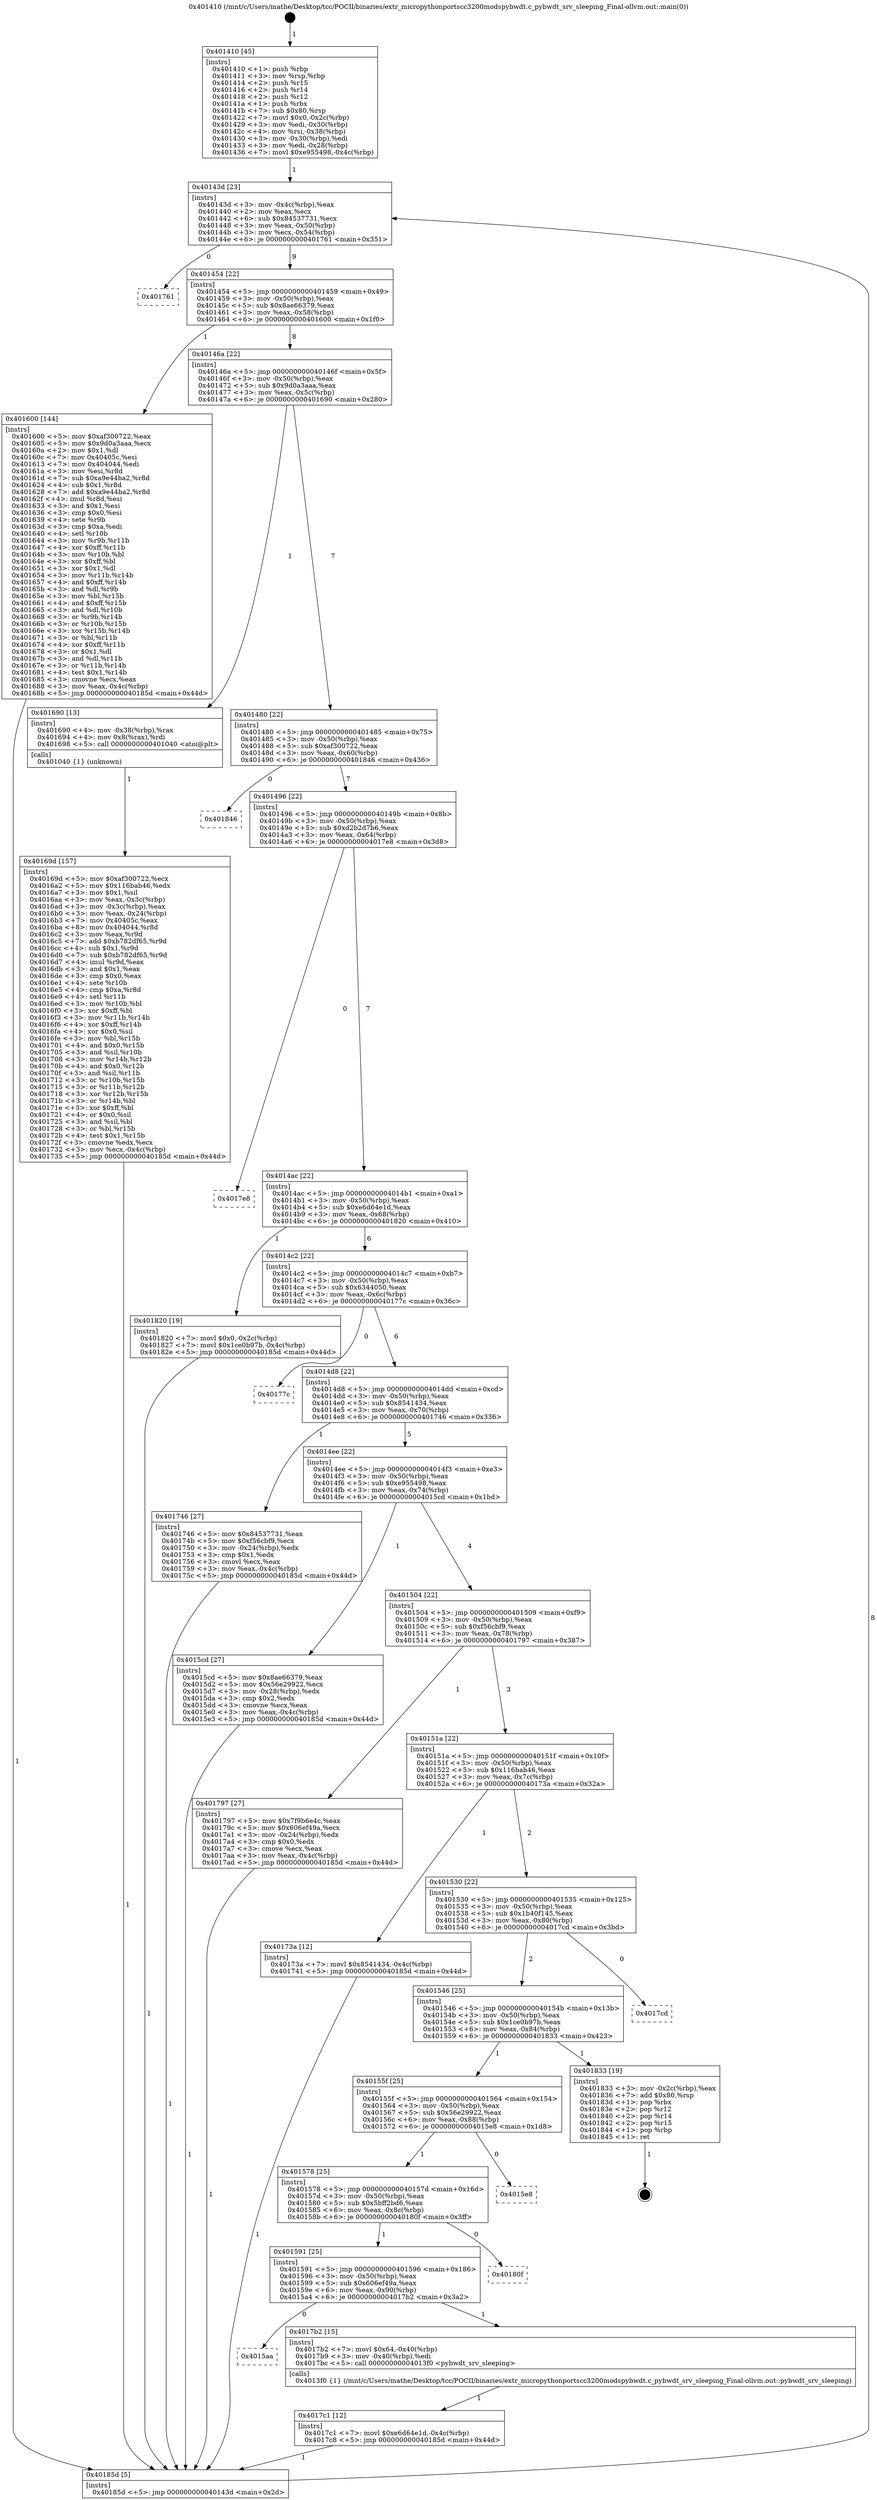 digraph "0x401410" {
  label = "0x401410 (/mnt/c/Users/mathe/Desktop/tcc/POCII/binaries/extr_micropythonportscc3200modspybwdt.c_pybwdt_srv_sleeping_Final-ollvm.out::main(0))"
  labelloc = "t"
  node[shape=record]

  Entry [label="",width=0.3,height=0.3,shape=circle,fillcolor=black,style=filled]
  "0x40143d" [label="{
     0x40143d [23]\l
     | [instrs]\l
     &nbsp;&nbsp;0x40143d \<+3\>: mov -0x4c(%rbp),%eax\l
     &nbsp;&nbsp;0x401440 \<+2\>: mov %eax,%ecx\l
     &nbsp;&nbsp;0x401442 \<+6\>: sub $0x84537731,%ecx\l
     &nbsp;&nbsp;0x401448 \<+3\>: mov %eax,-0x50(%rbp)\l
     &nbsp;&nbsp;0x40144b \<+3\>: mov %ecx,-0x54(%rbp)\l
     &nbsp;&nbsp;0x40144e \<+6\>: je 0000000000401761 \<main+0x351\>\l
  }"]
  "0x401761" [label="{
     0x401761\l
  }", style=dashed]
  "0x401454" [label="{
     0x401454 [22]\l
     | [instrs]\l
     &nbsp;&nbsp;0x401454 \<+5\>: jmp 0000000000401459 \<main+0x49\>\l
     &nbsp;&nbsp;0x401459 \<+3\>: mov -0x50(%rbp),%eax\l
     &nbsp;&nbsp;0x40145c \<+5\>: sub $0x8ae66379,%eax\l
     &nbsp;&nbsp;0x401461 \<+3\>: mov %eax,-0x58(%rbp)\l
     &nbsp;&nbsp;0x401464 \<+6\>: je 0000000000401600 \<main+0x1f0\>\l
  }"]
  Exit [label="",width=0.3,height=0.3,shape=circle,fillcolor=black,style=filled,peripheries=2]
  "0x401600" [label="{
     0x401600 [144]\l
     | [instrs]\l
     &nbsp;&nbsp;0x401600 \<+5\>: mov $0xaf300722,%eax\l
     &nbsp;&nbsp;0x401605 \<+5\>: mov $0x9d0a3aaa,%ecx\l
     &nbsp;&nbsp;0x40160a \<+2\>: mov $0x1,%dl\l
     &nbsp;&nbsp;0x40160c \<+7\>: mov 0x40405c,%esi\l
     &nbsp;&nbsp;0x401613 \<+7\>: mov 0x404044,%edi\l
     &nbsp;&nbsp;0x40161a \<+3\>: mov %esi,%r8d\l
     &nbsp;&nbsp;0x40161d \<+7\>: sub $0xa9e44ba2,%r8d\l
     &nbsp;&nbsp;0x401624 \<+4\>: sub $0x1,%r8d\l
     &nbsp;&nbsp;0x401628 \<+7\>: add $0xa9e44ba2,%r8d\l
     &nbsp;&nbsp;0x40162f \<+4\>: imul %r8d,%esi\l
     &nbsp;&nbsp;0x401633 \<+3\>: and $0x1,%esi\l
     &nbsp;&nbsp;0x401636 \<+3\>: cmp $0x0,%esi\l
     &nbsp;&nbsp;0x401639 \<+4\>: sete %r9b\l
     &nbsp;&nbsp;0x40163d \<+3\>: cmp $0xa,%edi\l
     &nbsp;&nbsp;0x401640 \<+4\>: setl %r10b\l
     &nbsp;&nbsp;0x401644 \<+3\>: mov %r9b,%r11b\l
     &nbsp;&nbsp;0x401647 \<+4\>: xor $0xff,%r11b\l
     &nbsp;&nbsp;0x40164b \<+3\>: mov %r10b,%bl\l
     &nbsp;&nbsp;0x40164e \<+3\>: xor $0xff,%bl\l
     &nbsp;&nbsp;0x401651 \<+3\>: xor $0x1,%dl\l
     &nbsp;&nbsp;0x401654 \<+3\>: mov %r11b,%r14b\l
     &nbsp;&nbsp;0x401657 \<+4\>: and $0xff,%r14b\l
     &nbsp;&nbsp;0x40165b \<+3\>: and %dl,%r9b\l
     &nbsp;&nbsp;0x40165e \<+3\>: mov %bl,%r15b\l
     &nbsp;&nbsp;0x401661 \<+4\>: and $0xff,%r15b\l
     &nbsp;&nbsp;0x401665 \<+3\>: and %dl,%r10b\l
     &nbsp;&nbsp;0x401668 \<+3\>: or %r9b,%r14b\l
     &nbsp;&nbsp;0x40166b \<+3\>: or %r10b,%r15b\l
     &nbsp;&nbsp;0x40166e \<+3\>: xor %r15b,%r14b\l
     &nbsp;&nbsp;0x401671 \<+3\>: or %bl,%r11b\l
     &nbsp;&nbsp;0x401674 \<+4\>: xor $0xff,%r11b\l
     &nbsp;&nbsp;0x401678 \<+3\>: or $0x1,%dl\l
     &nbsp;&nbsp;0x40167b \<+3\>: and %dl,%r11b\l
     &nbsp;&nbsp;0x40167e \<+3\>: or %r11b,%r14b\l
     &nbsp;&nbsp;0x401681 \<+4\>: test $0x1,%r14b\l
     &nbsp;&nbsp;0x401685 \<+3\>: cmovne %ecx,%eax\l
     &nbsp;&nbsp;0x401688 \<+3\>: mov %eax,-0x4c(%rbp)\l
     &nbsp;&nbsp;0x40168b \<+5\>: jmp 000000000040185d \<main+0x44d\>\l
  }"]
  "0x40146a" [label="{
     0x40146a [22]\l
     | [instrs]\l
     &nbsp;&nbsp;0x40146a \<+5\>: jmp 000000000040146f \<main+0x5f\>\l
     &nbsp;&nbsp;0x40146f \<+3\>: mov -0x50(%rbp),%eax\l
     &nbsp;&nbsp;0x401472 \<+5\>: sub $0x9d0a3aaa,%eax\l
     &nbsp;&nbsp;0x401477 \<+3\>: mov %eax,-0x5c(%rbp)\l
     &nbsp;&nbsp;0x40147a \<+6\>: je 0000000000401690 \<main+0x280\>\l
  }"]
  "0x4017c1" [label="{
     0x4017c1 [12]\l
     | [instrs]\l
     &nbsp;&nbsp;0x4017c1 \<+7\>: movl $0xe6d64e1d,-0x4c(%rbp)\l
     &nbsp;&nbsp;0x4017c8 \<+5\>: jmp 000000000040185d \<main+0x44d\>\l
  }"]
  "0x401690" [label="{
     0x401690 [13]\l
     | [instrs]\l
     &nbsp;&nbsp;0x401690 \<+4\>: mov -0x38(%rbp),%rax\l
     &nbsp;&nbsp;0x401694 \<+4\>: mov 0x8(%rax),%rdi\l
     &nbsp;&nbsp;0x401698 \<+5\>: call 0000000000401040 \<atoi@plt\>\l
     | [calls]\l
     &nbsp;&nbsp;0x401040 \{1\} (unknown)\l
  }"]
  "0x401480" [label="{
     0x401480 [22]\l
     | [instrs]\l
     &nbsp;&nbsp;0x401480 \<+5\>: jmp 0000000000401485 \<main+0x75\>\l
     &nbsp;&nbsp;0x401485 \<+3\>: mov -0x50(%rbp),%eax\l
     &nbsp;&nbsp;0x401488 \<+5\>: sub $0xaf300722,%eax\l
     &nbsp;&nbsp;0x40148d \<+3\>: mov %eax,-0x60(%rbp)\l
     &nbsp;&nbsp;0x401490 \<+6\>: je 0000000000401846 \<main+0x436\>\l
  }"]
  "0x4015aa" [label="{
     0x4015aa\l
  }", style=dashed]
  "0x401846" [label="{
     0x401846\l
  }", style=dashed]
  "0x401496" [label="{
     0x401496 [22]\l
     | [instrs]\l
     &nbsp;&nbsp;0x401496 \<+5\>: jmp 000000000040149b \<main+0x8b\>\l
     &nbsp;&nbsp;0x40149b \<+3\>: mov -0x50(%rbp),%eax\l
     &nbsp;&nbsp;0x40149e \<+5\>: sub $0xd2b2d7b6,%eax\l
     &nbsp;&nbsp;0x4014a3 \<+3\>: mov %eax,-0x64(%rbp)\l
     &nbsp;&nbsp;0x4014a6 \<+6\>: je 00000000004017e8 \<main+0x3d8\>\l
  }"]
  "0x4017b2" [label="{
     0x4017b2 [15]\l
     | [instrs]\l
     &nbsp;&nbsp;0x4017b2 \<+7\>: movl $0x64,-0x40(%rbp)\l
     &nbsp;&nbsp;0x4017b9 \<+3\>: mov -0x40(%rbp),%edi\l
     &nbsp;&nbsp;0x4017bc \<+5\>: call 00000000004013f0 \<pybwdt_srv_sleeping\>\l
     | [calls]\l
     &nbsp;&nbsp;0x4013f0 \{1\} (/mnt/c/Users/mathe/Desktop/tcc/POCII/binaries/extr_micropythonportscc3200modspybwdt.c_pybwdt_srv_sleeping_Final-ollvm.out::pybwdt_srv_sleeping)\l
  }"]
  "0x4017e8" [label="{
     0x4017e8\l
  }", style=dashed]
  "0x4014ac" [label="{
     0x4014ac [22]\l
     | [instrs]\l
     &nbsp;&nbsp;0x4014ac \<+5\>: jmp 00000000004014b1 \<main+0xa1\>\l
     &nbsp;&nbsp;0x4014b1 \<+3\>: mov -0x50(%rbp),%eax\l
     &nbsp;&nbsp;0x4014b4 \<+5\>: sub $0xe6d64e1d,%eax\l
     &nbsp;&nbsp;0x4014b9 \<+3\>: mov %eax,-0x68(%rbp)\l
     &nbsp;&nbsp;0x4014bc \<+6\>: je 0000000000401820 \<main+0x410\>\l
  }"]
  "0x401591" [label="{
     0x401591 [25]\l
     | [instrs]\l
     &nbsp;&nbsp;0x401591 \<+5\>: jmp 0000000000401596 \<main+0x186\>\l
     &nbsp;&nbsp;0x401596 \<+3\>: mov -0x50(%rbp),%eax\l
     &nbsp;&nbsp;0x401599 \<+5\>: sub $0x606ef49a,%eax\l
     &nbsp;&nbsp;0x40159e \<+6\>: mov %eax,-0x90(%rbp)\l
     &nbsp;&nbsp;0x4015a4 \<+6\>: je 00000000004017b2 \<main+0x3a2\>\l
  }"]
  "0x401820" [label="{
     0x401820 [19]\l
     | [instrs]\l
     &nbsp;&nbsp;0x401820 \<+7\>: movl $0x0,-0x2c(%rbp)\l
     &nbsp;&nbsp;0x401827 \<+7\>: movl $0x1ce0b97b,-0x4c(%rbp)\l
     &nbsp;&nbsp;0x40182e \<+5\>: jmp 000000000040185d \<main+0x44d\>\l
  }"]
  "0x4014c2" [label="{
     0x4014c2 [22]\l
     | [instrs]\l
     &nbsp;&nbsp;0x4014c2 \<+5\>: jmp 00000000004014c7 \<main+0xb7\>\l
     &nbsp;&nbsp;0x4014c7 \<+3\>: mov -0x50(%rbp),%eax\l
     &nbsp;&nbsp;0x4014ca \<+5\>: sub $0x6344050,%eax\l
     &nbsp;&nbsp;0x4014cf \<+3\>: mov %eax,-0x6c(%rbp)\l
     &nbsp;&nbsp;0x4014d2 \<+6\>: je 000000000040177c \<main+0x36c\>\l
  }"]
  "0x40180f" [label="{
     0x40180f\l
  }", style=dashed]
  "0x40177c" [label="{
     0x40177c\l
  }", style=dashed]
  "0x4014d8" [label="{
     0x4014d8 [22]\l
     | [instrs]\l
     &nbsp;&nbsp;0x4014d8 \<+5\>: jmp 00000000004014dd \<main+0xcd\>\l
     &nbsp;&nbsp;0x4014dd \<+3\>: mov -0x50(%rbp),%eax\l
     &nbsp;&nbsp;0x4014e0 \<+5\>: sub $0x8541434,%eax\l
     &nbsp;&nbsp;0x4014e5 \<+3\>: mov %eax,-0x70(%rbp)\l
     &nbsp;&nbsp;0x4014e8 \<+6\>: je 0000000000401746 \<main+0x336\>\l
  }"]
  "0x401578" [label="{
     0x401578 [25]\l
     | [instrs]\l
     &nbsp;&nbsp;0x401578 \<+5\>: jmp 000000000040157d \<main+0x16d\>\l
     &nbsp;&nbsp;0x40157d \<+3\>: mov -0x50(%rbp),%eax\l
     &nbsp;&nbsp;0x401580 \<+5\>: sub $0x5bff2bd6,%eax\l
     &nbsp;&nbsp;0x401585 \<+6\>: mov %eax,-0x8c(%rbp)\l
     &nbsp;&nbsp;0x40158b \<+6\>: je 000000000040180f \<main+0x3ff\>\l
  }"]
  "0x401746" [label="{
     0x401746 [27]\l
     | [instrs]\l
     &nbsp;&nbsp;0x401746 \<+5\>: mov $0x84537731,%eax\l
     &nbsp;&nbsp;0x40174b \<+5\>: mov $0xf56cbf9,%ecx\l
     &nbsp;&nbsp;0x401750 \<+3\>: mov -0x24(%rbp),%edx\l
     &nbsp;&nbsp;0x401753 \<+3\>: cmp $0x1,%edx\l
     &nbsp;&nbsp;0x401756 \<+3\>: cmovl %ecx,%eax\l
     &nbsp;&nbsp;0x401759 \<+3\>: mov %eax,-0x4c(%rbp)\l
     &nbsp;&nbsp;0x40175c \<+5\>: jmp 000000000040185d \<main+0x44d\>\l
  }"]
  "0x4014ee" [label="{
     0x4014ee [22]\l
     | [instrs]\l
     &nbsp;&nbsp;0x4014ee \<+5\>: jmp 00000000004014f3 \<main+0xe3\>\l
     &nbsp;&nbsp;0x4014f3 \<+3\>: mov -0x50(%rbp),%eax\l
     &nbsp;&nbsp;0x4014f6 \<+5\>: sub $0xe955498,%eax\l
     &nbsp;&nbsp;0x4014fb \<+3\>: mov %eax,-0x74(%rbp)\l
     &nbsp;&nbsp;0x4014fe \<+6\>: je 00000000004015cd \<main+0x1bd\>\l
  }"]
  "0x4015e8" [label="{
     0x4015e8\l
  }", style=dashed]
  "0x4015cd" [label="{
     0x4015cd [27]\l
     | [instrs]\l
     &nbsp;&nbsp;0x4015cd \<+5\>: mov $0x8ae66379,%eax\l
     &nbsp;&nbsp;0x4015d2 \<+5\>: mov $0x56e29922,%ecx\l
     &nbsp;&nbsp;0x4015d7 \<+3\>: mov -0x28(%rbp),%edx\l
     &nbsp;&nbsp;0x4015da \<+3\>: cmp $0x2,%edx\l
     &nbsp;&nbsp;0x4015dd \<+3\>: cmovne %ecx,%eax\l
     &nbsp;&nbsp;0x4015e0 \<+3\>: mov %eax,-0x4c(%rbp)\l
     &nbsp;&nbsp;0x4015e3 \<+5\>: jmp 000000000040185d \<main+0x44d\>\l
  }"]
  "0x401504" [label="{
     0x401504 [22]\l
     | [instrs]\l
     &nbsp;&nbsp;0x401504 \<+5\>: jmp 0000000000401509 \<main+0xf9\>\l
     &nbsp;&nbsp;0x401509 \<+3\>: mov -0x50(%rbp),%eax\l
     &nbsp;&nbsp;0x40150c \<+5\>: sub $0xf56cbf9,%eax\l
     &nbsp;&nbsp;0x401511 \<+3\>: mov %eax,-0x78(%rbp)\l
     &nbsp;&nbsp;0x401514 \<+6\>: je 0000000000401797 \<main+0x387\>\l
  }"]
  "0x40185d" [label="{
     0x40185d [5]\l
     | [instrs]\l
     &nbsp;&nbsp;0x40185d \<+5\>: jmp 000000000040143d \<main+0x2d\>\l
  }"]
  "0x401410" [label="{
     0x401410 [45]\l
     | [instrs]\l
     &nbsp;&nbsp;0x401410 \<+1\>: push %rbp\l
     &nbsp;&nbsp;0x401411 \<+3\>: mov %rsp,%rbp\l
     &nbsp;&nbsp;0x401414 \<+2\>: push %r15\l
     &nbsp;&nbsp;0x401416 \<+2\>: push %r14\l
     &nbsp;&nbsp;0x401418 \<+2\>: push %r12\l
     &nbsp;&nbsp;0x40141a \<+1\>: push %rbx\l
     &nbsp;&nbsp;0x40141b \<+7\>: sub $0x80,%rsp\l
     &nbsp;&nbsp;0x401422 \<+7\>: movl $0x0,-0x2c(%rbp)\l
     &nbsp;&nbsp;0x401429 \<+3\>: mov %edi,-0x30(%rbp)\l
     &nbsp;&nbsp;0x40142c \<+4\>: mov %rsi,-0x38(%rbp)\l
     &nbsp;&nbsp;0x401430 \<+3\>: mov -0x30(%rbp),%edi\l
     &nbsp;&nbsp;0x401433 \<+3\>: mov %edi,-0x28(%rbp)\l
     &nbsp;&nbsp;0x401436 \<+7\>: movl $0xe955498,-0x4c(%rbp)\l
  }"]
  "0x40169d" [label="{
     0x40169d [157]\l
     | [instrs]\l
     &nbsp;&nbsp;0x40169d \<+5\>: mov $0xaf300722,%ecx\l
     &nbsp;&nbsp;0x4016a2 \<+5\>: mov $0x116bab46,%edx\l
     &nbsp;&nbsp;0x4016a7 \<+3\>: mov $0x1,%sil\l
     &nbsp;&nbsp;0x4016aa \<+3\>: mov %eax,-0x3c(%rbp)\l
     &nbsp;&nbsp;0x4016ad \<+3\>: mov -0x3c(%rbp),%eax\l
     &nbsp;&nbsp;0x4016b0 \<+3\>: mov %eax,-0x24(%rbp)\l
     &nbsp;&nbsp;0x4016b3 \<+7\>: mov 0x40405c,%eax\l
     &nbsp;&nbsp;0x4016ba \<+8\>: mov 0x404044,%r8d\l
     &nbsp;&nbsp;0x4016c2 \<+3\>: mov %eax,%r9d\l
     &nbsp;&nbsp;0x4016c5 \<+7\>: add $0xb782df65,%r9d\l
     &nbsp;&nbsp;0x4016cc \<+4\>: sub $0x1,%r9d\l
     &nbsp;&nbsp;0x4016d0 \<+7\>: sub $0xb782df65,%r9d\l
     &nbsp;&nbsp;0x4016d7 \<+4\>: imul %r9d,%eax\l
     &nbsp;&nbsp;0x4016db \<+3\>: and $0x1,%eax\l
     &nbsp;&nbsp;0x4016de \<+3\>: cmp $0x0,%eax\l
     &nbsp;&nbsp;0x4016e1 \<+4\>: sete %r10b\l
     &nbsp;&nbsp;0x4016e5 \<+4\>: cmp $0xa,%r8d\l
     &nbsp;&nbsp;0x4016e9 \<+4\>: setl %r11b\l
     &nbsp;&nbsp;0x4016ed \<+3\>: mov %r10b,%bl\l
     &nbsp;&nbsp;0x4016f0 \<+3\>: xor $0xff,%bl\l
     &nbsp;&nbsp;0x4016f3 \<+3\>: mov %r11b,%r14b\l
     &nbsp;&nbsp;0x4016f6 \<+4\>: xor $0xff,%r14b\l
     &nbsp;&nbsp;0x4016fa \<+4\>: xor $0x0,%sil\l
     &nbsp;&nbsp;0x4016fe \<+3\>: mov %bl,%r15b\l
     &nbsp;&nbsp;0x401701 \<+4\>: and $0x0,%r15b\l
     &nbsp;&nbsp;0x401705 \<+3\>: and %sil,%r10b\l
     &nbsp;&nbsp;0x401708 \<+3\>: mov %r14b,%r12b\l
     &nbsp;&nbsp;0x40170b \<+4\>: and $0x0,%r12b\l
     &nbsp;&nbsp;0x40170f \<+3\>: and %sil,%r11b\l
     &nbsp;&nbsp;0x401712 \<+3\>: or %r10b,%r15b\l
     &nbsp;&nbsp;0x401715 \<+3\>: or %r11b,%r12b\l
     &nbsp;&nbsp;0x401718 \<+3\>: xor %r12b,%r15b\l
     &nbsp;&nbsp;0x40171b \<+3\>: or %r14b,%bl\l
     &nbsp;&nbsp;0x40171e \<+3\>: xor $0xff,%bl\l
     &nbsp;&nbsp;0x401721 \<+4\>: or $0x0,%sil\l
     &nbsp;&nbsp;0x401725 \<+3\>: and %sil,%bl\l
     &nbsp;&nbsp;0x401728 \<+3\>: or %bl,%r15b\l
     &nbsp;&nbsp;0x40172b \<+4\>: test $0x1,%r15b\l
     &nbsp;&nbsp;0x40172f \<+3\>: cmovne %edx,%ecx\l
     &nbsp;&nbsp;0x401732 \<+3\>: mov %ecx,-0x4c(%rbp)\l
     &nbsp;&nbsp;0x401735 \<+5\>: jmp 000000000040185d \<main+0x44d\>\l
  }"]
  "0x40155f" [label="{
     0x40155f [25]\l
     | [instrs]\l
     &nbsp;&nbsp;0x40155f \<+5\>: jmp 0000000000401564 \<main+0x154\>\l
     &nbsp;&nbsp;0x401564 \<+3\>: mov -0x50(%rbp),%eax\l
     &nbsp;&nbsp;0x401567 \<+5\>: sub $0x56e29922,%eax\l
     &nbsp;&nbsp;0x40156c \<+6\>: mov %eax,-0x88(%rbp)\l
     &nbsp;&nbsp;0x401572 \<+6\>: je 00000000004015e8 \<main+0x1d8\>\l
  }"]
  "0x401797" [label="{
     0x401797 [27]\l
     | [instrs]\l
     &nbsp;&nbsp;0x401797 \<+5\>: mov $0x7f9b6e4c,%eax\l
     &nbsp;&nbsp;0x40179c \<+5\>: mov $0x606ef49a,%ecx\l
     &nbsp;&nbsp;0x4017a1 \<+3\>: mov -0x24(%rbp),%edx\l
     &nbsp;&nbsp;0x4017a4 \<+3\>: cmp $0x0,%edx\l
     &nbsp;&nbsp;0x4017a7 \<+3\>: cmove %ecx,%eax\l
     &nbsp;&nbsp;0x4017aa \<+3\>: mov %eax,-0x4c(%rbp)\l
     &nbsp;&nbsp;0x4017ad \<+5\>: jmp 000000000040185d \<main+0x44d\>\l
  }"]
  "0x40151a" [label="{
     0x40151a [22]\l
     | [instrs]\l
     &nbsp;&nbsp;0x40151a \<+5\>: jmp 000000000040151f \<main+0x10f\>\l
     &nbsp;&nbsp;0x40151f \<+3\>: mov -0x50(%rbp),%eax\l
     &nbsp;&nbsp;0x401522 \<+5\>: sub $0x116bab46,%eax\l
     &nbsp;&nbsp;0x401527 \<+3\>: mov %eax,-0x7c(%rbp)\l
     &nbsp;&nbsp;0x40152a \<+6\>: je 000000000040173a \<main+0x32a\>\l
  }"]
  "0x401833" [label="{
     0x401833 [19]\l
     | [instrs]\l
     &nbsp;&nbsp;0x401833 \<+3\>: mov -0x2c(%rbp),%eax\l
     &nbsp;&nbsp;0x401836 \<+7\>: add $0x80,%rsp\l
     &nbsp;&nbsp;0x40183d \<+1\>: pop %rbx\l
     &nbsp;&nbsp;0x40183e \<+2\>: pop %r12\l
     &nbsp;&nbsp;0x401840 \<+2\>: pop %r14\l
     &nbsp;&nbsp;0x401842 \<+2\>: pop %r15\l
     &nbsp;&nbsp;0x401844 \<+1\>: pop %rbp\l
     &nbsp;&nbsp;0x401845 \<+1\>: ret\l
  }"]
  "0x40173a" [label="{
     0x40173a [12]\l
     | [instrs]\l
     &nbsp;&nbsp;0x40173a \<+7\>: movl $0x8541434,-0x4c(%rbp)\l
     &nbsp;&nbsp;0x401741 \<+5\>: jmp 000000000040185d \<main+0x44d\>\l
  }"]
  "0x401530" [label="{
     0x401530 [22]\l
     | [instrs]\l
     &nbsp;&nbsp;0x401530 \<+5\>: jmp 0000000000401535 \<main+0x125\>\l
     &nbsp;&nbsp;0x401535 \<+3\>: mov -0x50(%rbp),%eax\l
     &nbsp;&nbsp;0x401538 \<+5\>: sub $0x1b40f145,%eax\l
     &nbsp;&nbsp;0x40153d \<+3\>: mov %eax,-0x80(%rbp)\l
     &nbsp;&nbsp;0x401540 \<+6\>: je 00000000004017cd \<main+0x3bd\>\l
  }"]
  "0x401546" [label="{
     0x401546 [25]\l
     | [instrs]\l
     &nbsp;&nbsp;0x401546 \<+5\>: jmp 000000000040154b \<main+0x13b\>\l
     &nbsp;&nbsp;0x40154b \<+3\>: mov -0x50(%rbp),%eax\l
     &nbsp;&nbsp;0x40154e \<+5\>: sub $0x1ce0b97b,%eax\l
     &nbsp;&nbsp;0x401553 \<+6\>: mov %eax,-0x84(%rbp)\l
     &nbsp;&nbsp;0x401559 \<+6\>: je 0000000000401833 \<main+0x423\>\l
  }"]
  "0x4017cd" [label="{
     0x4017cd\l
  }", style=dashed]
  Entry -> "0x401410" [label=" 1"]
  "0x40143d" -> "0x401761" [label=" 0"]
  "0x40143d" -> "0x401454" [label=" 9"]
  "0x401833" -> Exit [label=" 1"]
  "0x401454" -> "0x401600" [label=" 1"]
  "0x401454" -> "0x40146a" [label=" 8"]
  "0x401820" -> "0x40185d" [label=" 1"]
  "0x40146a" -> "0x401690" [label=" 1"]
  "0x40146a" -> "0x401480" [label=" 7"]
  "0x4017c1" -> "0x40185d" [label=" 1"]
  "0x401480" -> "0x401846" [label=" 0"]
  "0x401480" -> "0x401496" [label=" 7"]
  "0x4017b2" -> "0x4017c1" [label=" 1"]
  "0x401496" -> "0x4017e8" [label=" 0"]
  "0x401496" -> "0x4014ac" [label=" 7"]
  "0x401591" -> "0x4015aa" [label=" 0"]
  "0x4014ac" -> "0x401820" [label=" 1"]
  "0x4014ac" -> "0x4014c2" [label=" 6"]
  "0x401591" -> "0x4017b2" [label=" 1"]
  "0x4014c2" -> "0x40177c" [label=" 0"]
  "0x4014c2" -> "0x4014d8" [label=" 6"]
  "0x401578" -> "0x401591" [label=" 1"]
  "0x4014d8" -> "0x401746" [label=" 1"]
  "0x4014d8" -> "0x4014ee" [label=" 5"]
  "0x401578" -> "0x40180f" [label=" 0"]
  "0x4014ee" -> "0x4015cd" [label=" 1"]
  "0x4014ee" -> "0x401504" [label=" 4"]
  "0x4015cd" -> "0x40185d" [label=" 1"]
  "0x401410" -> "0x40143d" [label=" 1"]
  "0x40185d" -> "0x40143d" [label=" 8"]
  "0x401600" -> "0x40185d" [label=" 1"]
  "0x401690" -> "0x40169d" [label=" 1"]
  "0x40169d" -> "0x40185d" [label=" 1"]
  "0x40155f" -> "0x401578" [label=" 1"]
  "0x401504" -> "0x401797" [label=" 1"]
  "0x401504" -> "0x40151a" [label=" 3"]
  "0x40155f" -> "0x4015e8" [label=" 0"]
  "0x40151a" -> "0x40173a" [label=" 1"]
  "0x40151a" -> "0x401530" [label=" 2"]
  "0x40173a" -> "0x40185d" [label=" 1"]
  "0x401746" -> "0x40185d" [label=" 1"]
  "0x401797" -> "0x40185d" [label=" 1"]
  "0x401546" -> "0x40155f" [label=" 1"]
  "0x401530" -> "0x4017cd" [label=" 0"]
  "0x401530" -> "0x401546" [label=" 2"]
  "0x401546" -> "0x401833" [label=" 1"]
}
